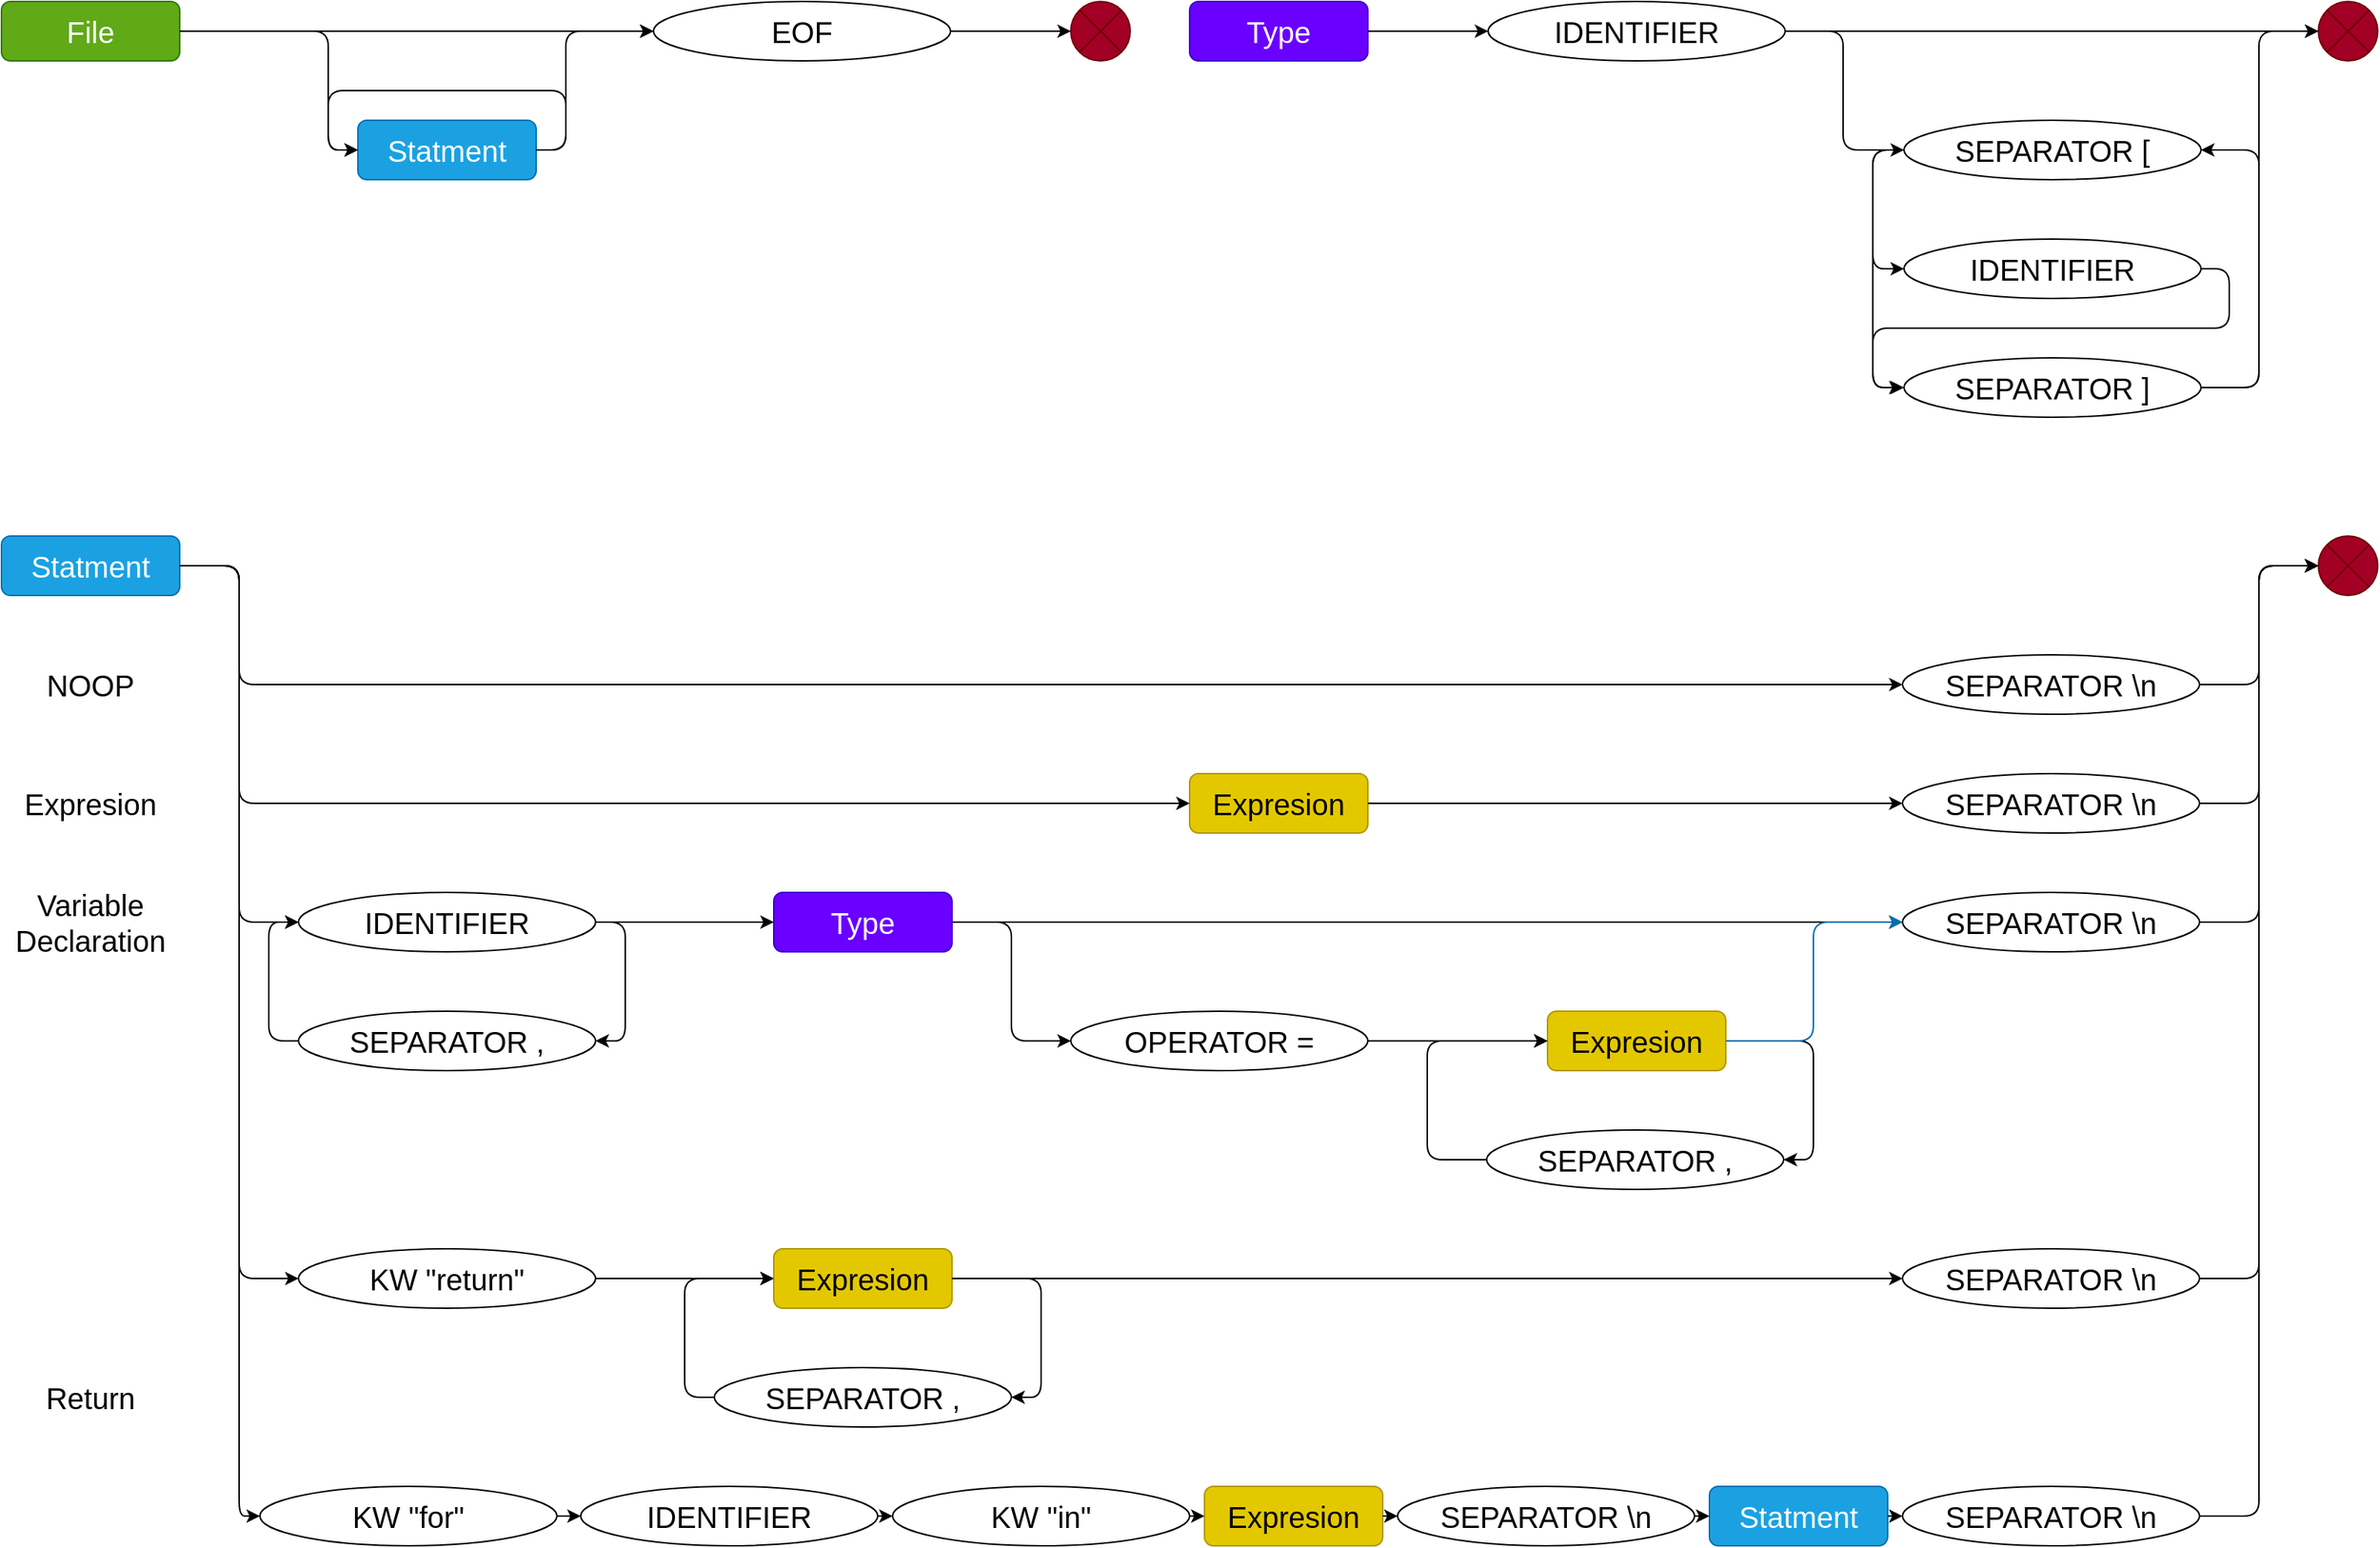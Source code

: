 <mxfile version="15.0.6" type="github">
  <diagram id="C5RBs43oDa-KdzZeNtuy" name="Page-1">
    <mxGraphModel dx="2370" dy="1298" grid="1" gridSize="10" guides="1" tooltips="1" connect="1" arrows="1" fold="1" page="1" pageScale="1" pageWidth="827" pageHeight="1169" math="0" shadow="0">
      <root>
        <mxCell id="WIyWlLk6GJQsqaUBKTNV-0" />
        <mxCell id="WIyWlLk6GJQsqaUBKTNV-1" parent="WIyWlLk6GJQsqaUBKTNV-0" />
        <mxCell id="eptq68xa7ZWBX_BBv2rk-0" value="&lt;font style=&quot;font-size: 20px&quot;&gt;File&lt;br&gt;&lt;/font&gt;" style="rounded=1;whiteSpace=wrap;html=1;fillColor=#60a917;strokeColor=#2D7600;fontColor=#ffffff;" parent="WIyWlLk6GJQsqaUBKTNV-1" vertex="1">
          <mxGeometry x="40" y="40" width="120" height="40" as="geometry" />
        </mxCell>
        <mxCell id="eptq68xa7ZWBX_BBv2rk-3" value="&lt;font style=&quot;font-size: 20px&quot;&gt;EOF&lt;/font&gt;" style="ellipse;whiteSpace=wrap;html=1;rounded=1;shadow=0;" parent="WIyWlLk6GJQsqaUBKTNV-1" vertex="1">
          <mxGeometry x="479" y="40" width="200" height="40" as="geometry" />
        </mxCell>
        <mxCell id="eptq68xa7ZWBX_BBv2rk-4" value="" style="verticalLabelPosition=bottom;verticalAlign=top;html=1;shape=mxgraph.flowchart.or;rounded=1;shadow=0;fillColor=#a20025;strokeColor=#6F0000;fontColor=#ffffff;" parent="WIyWlLk6GJQsqaUBKTNV-1" vertex="1">
          <mxGeometry x="760" y="40" width="40" height="40" as="geometry" />
        </mxCell>
        <mxCell id="eptq68xa7ZWBX_BBv2rk-5" value="" style="endArrow=classic;html=1;exitX=1;exitY=0.5;exitDx=0;exitDy=0;entryX=0;entryY=0.5;entryDx=0;entryDy=0;entryPerimeter=0;" parent="WIyWlLk6GJQsqaUBKTNV-1" source="eptq68xa7ZWBX_BBv2rk-3" target="eptq68xa7ZWBX_BBv2rk-4" edge="1">
          <mxGeometry width="50" height="50" relative="1" as="geometry">
            <mxPoint x="640.0" y="60" as="sourcePoint" />
            <mxPoint x="310" y="360" as="targetPoint" />
          </mxGeometry>
        </mxCell>
        <mxCell id="eptq68xa7ZWBX_BBv2rk-6" value="Statment" style="rounded=1;whiteSpace=wrap;html=1;shadow=0;fontSize=20;fillColor=#1ba1e2;strokeColor=#006EAF;fontColor=#ffffff;" parent="WIyWlLk6GJQsqaUBKTNV-1" vertex="1">
          <mxGeometry x="280" y="120" width="120" height="40" as="geometry" />
        </mxCell>
        <mxCell id="W2D9iD3aDG1qjdd5zDwE-2" value="" style="endArrow=classic;html=1;entryX=0;entryY=0.5;entryDx=0;entryDy=0;exitX=1;exitY=0.5;exitDx=0;exitDy=0;" edge="1" parent="WIyWlLk6GJQsqaUBKTNV-1" source="eptq68xa7ZWBX_BBv2rk-0" target="eptq68xa7ZWBX_BBv2rk-3">
          <mxGeometry width="50" height="50" relative="1" as="geometry">
            <mxPoint x="110" y="170" as="sourcePoint" />
            <mxPoint x="520.0" y="60" as="targetPoint" />
          </mxGeometry>
        </mxCell>
        <mxCell id="W2D9iD3aDG1qjdd5zDwE-3" value="" style="endArrow=classic;html=1;entryX=0;entryY=0.5;entryDx=0;entryDy=0;exitX=1;exitY=0.5;exitDx=0;exitDy=0;" edge="1" parent="WIyWlLk6GJQsqaUBKTNV-1" source="eptq68xa7ZWBX_BBv2rk-0" target="eptq68xa7ZWBX_BBv2rk-6">
          <mxGeometry width="50" height="50" relative="1" as="geometry">
            <mxPoint y="60" as="sourcePoint" />
            <mxPoint x="50" y="10" as="targetPoint" />
            <Array as="points">
              <mxPoint x="260" y="60" />
              <mxPoint x="260" y="140" />
            </Array>
          </mxGeometry>
        </mxCell>
        <mxCell id="W2D9iD3aDG1qjdd5zDwE-4" value="" style="endArrow=classic;html=1;entryX=0;entryY=0.5;entryDx=0;entryDy=0;" edge="1" parent="WIyWlLk6GJQsqaUBKTNV-1" target="eptq68xa7ZWBX_BBv2rk-3">
          <mxGeometry width="50" height="50" relative="1" as="geometry">
            <mxPoint x="400" y="140" as="sourcePoint" />
            <mxPoint x="520.0" y="60" as="targetPoint" />
            <Array as="points">
              <mxPoint x="420" y="140" />
              <mxPoint x="420" y="60" />
            </Array>
          </mxGeometry>
        </mxCell>
        <mxCell id="W2D9iD3aDG1qjdd5zDwE-5" value="" style="endArrow=classic;html=1;entryX=0;entryY=0.5;entryDx=0;entryDy=0;" edge="1" parent="WIyWlLk6GJQsqaUBKTNV-1" target="eptq68xa7ZWBX_BBv2rk-6">
          <mxGeometry width="50" height="50" relative="1" as="geometry">
            <mxPoint x="400" y="140" as="sourcePoint" />
            <mxPoint x="450" y="90" as="targetPoint" />
            <Array as="points">
              <mxPoint x="420" y="140" />
              <mxPoint x="420" y="100" />
              <mxPoint x="260" y="100" />
              <mxPoint x="260" y="140" />
            </Array>
          </mxGeometry>
        </mxCell>
        <mxCell id="W2D9iD3aDG1qjdd5zDwE-6" value="Statment" style="rounded=1;whiteSpace=wrap;html=1;shadow=0;fontSize=20;fillColor=#1ba1e2;strokeColor=#006EAF;fontColor=#ffffff;" vertex="1" parent="WIyWlLk6GJQsqaUBKTNV-1">
          <mxGeometry x="40" y="400" width="120" height="40" as="geometry" />
        </mxCell>
        <mxCell id="W2D9iD3aDG1qjdd5zDwE-8" value="" style="endArrow=classic;html=1;entryX=0;entryY=0.5;entryDx=0;entryDy=0;" edge="1" parent="WIyWlLk6GJQsqaUBKTNV-1" target="W2D9iD3aDG1qjdd5zDwE-12">
          <mxGeometry width="50" height="50" relative="1" as="geometry">
            <mxPoint x="160" y="420" as="sourcePoint" />
            <mxPoint x="210" y="520" as="targetPoint" />
            <Array as="points">
              <mxPoint x="200" y="420" />
              <mxPoint x="200" y="500" />
            </Array>
          </mxGeometry>
        </mxCell>
        <mxCell id="W2D9iD3aDG1qjdd5zDwE-12" value="&lt;font style=&quot;font-size: 20px&quot;&gt;SEPARATOR \n&lt;br&gt;&lt;/font&gt;" style="ellipse;whiteSpace=wrap;html=1;rounded=1;shadow=0;" vertex="1" parent="WIyWlLk6GJQsqaUBKTNV-1">
          <mxGeometry x="1320" y="480" width="200" height="40" as="geometry" />
        </mxCell>
        <mxCell id="W2D9iD3aDG1qjdd5zDwE-13" value="" style="verticalLabelPosition=bottom;verticalAlign=top;html=1;shape=mxgraph.flowchart.or;rounded=1;shadow=0;fillColor=#a20025;strokeColor=#6F0000;fontColor=#ffffff;" vertex="1" parent="WIyWlLk6GJQsqaUBKTNV-1">
          <mxGeometry x="1600" y="400" width="40" height="40" as="geometry" />
        </mxCell>
        <mxCell id="W2D9iD3aDG1qjdd5zDwE-15" value="" style="endArrow=classic;html=1;entryX=0;entryY=0.5;entryDx=0;entryDy=0;entryPerimeter=0;exitX=1;exitY=0.5;exitDx=0;exitDy=0;" edge="1" parent="WIyWlLk6GJQsqaUBKTNV-1" source="W2D9iD3aDG1qjdd5zDwE-12" target="W2D9iD3aDG1qjdd5zDwE-13">
          <mxGeometry width="50" height="50" relative="1" as="geometry">
            <mxPoint x="1481.0" y="500" as="sourcePoint" />
            <mxPoint x="931" y="450" as="targetPoint" />
            <Array as="points">
              <mxPoint x="1560" y="500" />
              <mxPoint x="1560" y="420" />
            </Array>
          </mxGeometry>
        </mxCell>
        <mxCell id="W2D9iD3aDG1qjdd5zDwE-16" value="&lt;font style=&quot;font-size: 20px&quot;&gt;NOOP&lt;/font&gt;" style="text;html=1;strokeColor=none;fillColor=none;align=center;verticalAlign=middle;whiteSpace=wrap;rounded=0;" vertex="1" parent="WIyWlLk6GJQsqaUBKTNV-1">
          <mxGeometry x="40" y="480" width="120" height="40" as="geometry" />
        </mxCell>
        <mxCell id="W2D9iD3aDG1qjdd5zDwE-17" value="Expresion" style="rounded=1;whiteSpace=wrap;html=1;shadow=0;fontSize=20;fillColor=#e3c800;strokeColor=#B09500;fontColor=#000000;" vertex="1" parent="WIyWlLk6GJQsqaUBKTNV-1">
          <mxGeometry x="840" y="560" width="120" height="40" as="geometry" />
        </mxCell>
        <mxCell id="W2D9iD3aDG1qjdd5zDwE-18" value="" style="endArrow=classic;html=1;exitX=1;exitY=0.5;exitDx=0;exitDy=0;entryX=0;entryY=0.5;entryDx=0;entryDy=0;" edge="1" parent="WIyWlLk6GJQsqaUBKTNV-1" source="W2D9iD3aDG1qjdd5zDwE-6" target="W2D9iD3aDG1qjdd5zDwE-17">
          <mxGeometry width="50" height="50" relative="1" as="geometry">
            <mxPoint x="170" y="430.0" as="sourcePoint" />
            <mxPoint x="278" y="580" as="targetPoint" />
            <Array as="points">
              <mxPoint x="200" y="420" />
              <mxPoint x="200" y="580" />
            </Array>
          </mxGeometry>
        </mxCell>
        <mxCell id="W2D9iD3aDG1qjdd5zDwE-21" value="" style="endArrow=classic;html=1;entryX=0;entryY=0.5;entryDx=0;entryDy=0;exitX=1;exitY=0.5;exitDx=0;exitDy=0;" edge="1" parent="WIyWlLk6GJQsqaUBKTNV-1" source="W2D9iD3aDG1qjdd5zDwE-17" target="W2D9iD3aDG1qjdd5zDwE-22">
          <mxGeometry width="50" height="50" relative="1" as="geometry">
            <mxPoint x="400" y="580" as="sourcePoint" />
            <mxPoint x="480.0" y="580.0" as="targetPoint" />
          </mxGeometry>
        </mxCell>
        <mxCell id="W2D9iD3aDG1qjdd5zDwE-22" value="&lt;font style=&quot;font-size: 20px&quot;&gt;SEPARATOR \n&lt;br&gt;&lt;/font&gt;" style="ellipse;whiteSpace=wrap;html=1;rounded=1;shadow=0;" vertex="1" parent="WIyWlLk6GJQsqaUBKTNV-1">
          <mxGeometry x="1320" y="560" width="200" height="40" as="geometry" />
        </mxCell>
        <mxCell id="W2D9iD3aDG1qjdd5zDwE-25" value="" style="endArrow=classic;html=1;exitX=1;exitY=0.5;exitDx=0;exitDy=0;entryX=0;entryY=0.5;entryDx=0;entryDy=0;entryPerimeter=0;" edge="1" parent="WIyWlLk6GJQsqaUBKTNV-1" source="W2D9iD3aDG1qjdd5zDwE-22" target="W2D9iD3aDG1qjdd5zDwE-13">
          <mxGeometry width="50" height="50" relative="1" as="geometry">
            <mxPoint x="1481.0" y="580" as="sourcePoint" />
            <mxPoint x="1561" y="420" as="targetPoint" />
            <Array as="points">
              <mxPoint x="1560" y="580" />
              <mxPoint x="1560" y="420" />
            </Array>
          </mxGeometry>
        </mxCell>
        <mxCell id="W2D9iD3aDG1qjdd5zDwE-26" value="&lt;font style=&quot;font-size: 20px&quot;&gt;Expresion&lt;br&gt;&lt;/font&gt;" style="text;html=1;strokeColor=none;fillColor=none;align=center;verticalAlign=middle;whiteSpace=wrap;rounded=0;" vertex="1" parent="WIyWlLk6GJQsqaUBKTNV-1">
          <mxGeometry x="40" y="560" width="120" height="40" as="geometry" />
        </mxCell>
        <mxCell id="W2D9iD3aDG1qjdd5zDwE-27" value="&lt;font style=&quot;font-size: 20px&quot;&gt;IDENTIFIER&lt;br&gt;&lt;/font&gt;" style="ellipse;whiteSpace=wrap;html=1;rounded=1;shadow=0;" vertex="1" parent="WIyWlLk6GJQsqaUBKTNV-1">
          <mxGeometry x="240" y="640" width="200" height="40" as="geometry" />
        </mxCell>
        <mxCell id="W2D9iD3aDG1qjdd5zDwE-28" value="" style="endArrow=classic;html=1;" edge="1" parent="WIyWlLk6GJQsqaUBKTNV-1">
          <mxGeometry width="50" height="50" relative="1" as="geometry">
            <mxPoint x="160" y="420" as="sourcePoint" />
            <mxPoint x="240" y="660" as="targetPoint" />
            <Array as="points">
              <mxPoint x="200" y="420" />
              <mxPoint x="200" y="660" />
            </Array>
          </mxGeometry>
        </mxCell>
        <mxCell id="W2D9iD3aDG1qjdd5zDwE-30" value="" style="endArrow=classic;html=1;exitX=1;exitY=0.5;exitDx=0;exitDy=0;entryX=0;entryY=0.5;entryDx=0;entryDy=0;" edge="1" parent="WIyWlLk6GJQsqaUBKTNV-1" source="W2D9iD3aDG1qjdd5zDwE-27" target="W2D9iD3aDG1qjdd5zDwE-99">
          <mxGeometry width="50" height="50" relative="1" as="geometry">
            <mxPoint x="400" y="770" as="sourcePoint" />
            <mxPoint x="520" y="660" as="targetPoint" />
          </mxGeometry>
        </mxCell>
        <mxCell id="W2D9iD3aDG1qjdd5zDwE-31" value="&lt;font style=&quot;font-size: 20px&quot;&gt;SEPARATOR ,&lt;br&gt;&lt;/font&gt;" style="ellipse;whiteSpace=wrap;html=1;rounded=1;shadow=0;" vertex="1" parent="WIyWlLk6GJQsqaUBKTNV-1">
          <mxGeometry x="240" y="720" width="200" height="40" as="geometry" />
        </mxCell>
        <mxCell id="W2D9iD3aDG1qjdd5zDwE-32" value="" style="endArrow=classic;html=1;exitX=1;exitY=0.5;exitDx=0;exitDy=0;entryX=1;entryY=0.5;entryDx=0;entryDy=0;" edge="1" parent="WIyWlLk6GJQsqaUBKTNV-1" source="W2D9iD3aDG1qjdd5zDwE-27" target="W2D9iD3aDG1qjdd5zDwE-31">
          <mxGeometry width="50" height="50" relative="1" as="geometry">
            <mxPoint x="480" y="770" as="sourcePoint" />
            <mxPoint x="530" y="720" as="targetPoint" />
            <Array as="points">
              <mxPoint x="460" y="660" />
              <mxPoint x="460" y="740" />
            </Array>
          </mxGeometry>
        </mxCell>
        <mxCell id="W2D9iD3aDG1qjdd5zDwE-33" value="" style="endArrow=classic;html=1;exitX=0;exitY=0.5;exitDx=0;exitDy=0;entryX=0;entryY=0.5;entryDx=0;entryDy=0;" edge="1" parent="WIyWlLk6GJQsqaUBKTNV-1" source="W2D9iD3aDG1qjdd5zDwE-31" target="W2D9iD3aDG1qjdd5zDwE-27">
          <mxGeometry width="50" height="50" relative="1" as="geometry">
            <mxPoint x="140" y="750" as="sourcePoint" />
            <mxPoint x="190" y="700" as="targetPoint" />
            <Array as="points">
              <mxPoint x="220" y="740" />
              <mxPoint x="220" y="660" />
            </Array>
          </mxGeometry>
        </mxCell>
        <mxCell id="W2D9iD3aDG1qjdd5zDwE-48" value="&lt;font style=&quot;font-size: 20px&quot;&gt;SEPARATOR \n&lt;br&gt;&lt;/font&gt;" style="ellipse;whiteSpace=wrap;html=1;rounded=1;shadow=0;" vertex="1" parent="WIyWlLk6GJQsqaUBKTNV-1">
          <mxGeometry x="1320" y="640" width="200" height="40" as="geometry" />
        </mxCell>
        <mxCell id="W2D9iD3aDG1qjdd5zDwE-52" value="" style="endArrow=classic;html=1;exitX=1;exitY=0.5;exitDx=0;exitDy=0;entryX=0;entryY=0.5;entryDx=0;entryDy=0;" edge="1" parent="WIyWlLk6GJQsqaUBKTNV-1" source="W2D9iD3aDG1qjdd5zDwE-99" target="W2D9iD3aDG1qjdd5zDwE-48">
          <mxGeometry width="50" height="50" relative="1" as="geometry">
            <mxPoint x="720" y="660" as="sourcePoint" />
            <mxPoint x="950" y="750" as="targetPoint" />
          </mxGeometry>
        </mxCell>
        <mxCell id="W2D9iD3aDG1qjdd5zDwE-53" value="&lt;font style=&quot;font-size: 20px&quot;&gt;OPERATOR =&lt;br&gt;&lt;/font&gt;" style="ellipse;whiteSpace=wrap;html=1;rounded=1;shadow=0;" vertex="1" parent="WIyWlLk6GJQsqaUBKTNV-1">
          <mxGeometry x="760" y="720" width="200" height="40" as="geometry" />
        </mxCell>
        <mxCell id="W2D9iD3aDG1qjdd5zDwE-55" value="" style="endArrow=classic;html=1;entryX=0;entryY=0.5;entryDx=0;entryDy=0;exitX=1;exitY=0.5;exitDx=0;exitDy=0;" edge="1" parent="WIyWlLk6GJQsqaUBKTNV-1" source="W2D9iD3aDG1qjdd5zDwE-99" target="W2D9iD3aDG1qjdd5zDwE-53">
          <mxGeometry width="50" height="50" relative="1" as="geometry">
            <mxPoint x="720" y="900" as="sourcePoint" />
            <mxPoint x="1090.0" y="670" as="targetPoint" />
            <Array as="points">
              <mxPoint x="720" y="660" />
              <mxPoint x="720" y="740" />
            </Array>
          </mxGeometry>
        </mxCell>
        <mxCell id="W2D9iD3aDG1qjdd5zDwE-56" value="Expresion" style="rounded=1;whiteSpace=wrap;html=1;shadow=0;fontSize=20;fillColor=#e3c800;strokeColor=#B09500;fontColor=#000000;" vertex="1" parent="WIyWlLk6GJQsqaUBKTNV-1">
          <mxGeometry x="1081" y="720" width="120" height="40" as="geometry" />
        </mxCell>
        <mxCell id="W2D9iD3aDG1qjdd5zDwE-57" value="" style="endArrow=classic;html=1;exitX=1;exitY=0.5;exitDx=0;exitDy=0;entryX=0;entryY=0.5;entryDx=0;entryDy=0;" edge="1" parent="WIyWlLk6GJQsqaUBKTNV-1" source="W2D9iD3aDG1qjdd5zDwE-53" target="W2D9iD3aDG1qjdd5zDwE-56">
          <mxGeometry width="50" height="50" relative="1" as="geometry">
            <mxPoint x="1010" y="780" as="sourcePoint" />
            <mxPoint x="780" y="740" as="targetPoint" />
            <Array as="points" />
          </mxGeometry>
        </mxCell>
        <mxCell id="W2D9iD3aDG1qjdd5zDwE-59" value="" style="endArrow=classic;html=1;entryX=1;entryY=0.5;entryDx=0;entryDy=0;exitX=1;exitY=0.5;exitDx=0;exitDy=0;" edge="1" parent="WIyWlLk6GJQsqaUBKTNV-1" source="W2D9iD3aDG1qjdd5zDwE-56" target="W2D9iD3aDG1qjdd5zDwE-60">
          <mxGeometry width="50" height="50" relative="1" as="geometry">
            <mxPoint x="1200" y="770" as="sourcePoint" />
            <mxPoint x="1240" y="740" as="targetPoint" />
            <Array as="points">
              <mxPoint x="1260" y="740" />
              <mxPoint x="1260" y="820" />
              <mxPoint x="1240" y="820" />
            </Array>
          </mxGeometry>
        </mxCell>
        <mxCell id="W2D9iD3aDG1qjdd5zDwE-60" value="&lt;font style=&quot;font-size: 20px&quot;&gt;SEPARATOR ,&lt;br&gt;&lt;/font&gt;" style="ellipse;whiteSpace=wrap;html=1;rounded=1;shadow=0;" vertex="1" parent="WIyWlLk6GJQsqaUBKTNV-1">
          <mxGeometry x="1040" y="800" width="200" height="40" as="geometry" />
        </mxCell>
        <mxCell id="W2D9iD3aDG1qjdd5zDwE-61" value="" style="endArrow=classic;html=1;exitX=0;exitY=0.5;exitDx=0;exitDy=0;entryX=0;entryY=0.5;entryDx=0;entryDy=0;" edge="1" parent="WIyWlLk6GJQsqaUBKTNV-1" source="W2D9iD3aDG1qjdd5zDwE-60" target="W2D9iD3aDG1qjdd5zDwE-56">
          <mxGeometry width="50" height="50" relative="1" as="geometry">
            <mxPoint x="1040" y="910" as="sourcePoint" />
            <mxPoint x="1040" y="760" as="targetPoint" />
            <Array as="points">
              <mxPoint x="1000" y="820" />
              <mxPoint x="1000" y="740" />
            </Array>
          </mxGeometry>
        </mxCell>
        <mxCell id="W2D9iD3aDG1qjdd5zDwE-62" value="" style="endArrow=classic;html=1;exitX=1;exitY=0.5;exitDx=0;exitDy=0;fillColor=#1ba1e2;strokeColor=#006EAF;entryX=0;entryY=0.5;entryDx=0;entryDy=0;" edge="1" parent="WIyWlLk6GJQsqaUBKTNV-1" source="W2D9iD3aDG1qjdd5zDwE-56" target="W2D9iD3aDG1qjdd5zDwE-48">
          <mxGeometry width="50" height="50" relative="1" as="geometry">
            <mxPoint x="1080" y="790" as="sourcePoint" />
            <mxPoint x="1040" y="680" as="targetPoint" />
            <Array as="points">
              <mxPoint x="1260" y="740" />
              <mxPoint x="1260" y="660" />
            </Array>
          </mxGeometry>
        </mxCell>
        <mxCell id="W2D9iD3aDG1qjdd5zDwE-63" value="" style="endArrow=classic;html=1;exitX=1;exitY=0.5;exitDx=0;exitDy=0;entryX=0;entryY=0.5;entryDx=0;entryDy=0;entryPerimeter=0;" edge="1" parent="WIyWlLk6GJQsqaUBKTNV-1" source="W2D9iD3aDG1qjdd5zDwE-48" target="W2D9iD3aDG1qjdd5zDwE-13">
          <mxGeometry width="50" height="50" relative="1" as="geometry">
            <mxPoint x="1560" y="670" as="sourcePoint" />
            <mxPoint x="1610" y="620" as="targetPoint" />
            <Array as="points">
              <mxPoint x="1560" y="660" />
              <mxPoint x="1560" y="420" />
            </Array>
          </mxGeometry>
        </mxCell>
        <mxCell id="W2D9iD3aDG1qjdd5zDwE-64" value="&lt;font style=&quot;font-size: 20px&quot;&gt;Variable Declaration&lt;br&gt;&lt;/font&gt;" style="text;html=1;strokeColor=none;fillColor=none;align=center;verticalAlign=middle;whiteSpace=wrap;rounded=0;" vertex="1" parent="WIyWlLk6GJQsqaUBKTNV-1">
          <mxGeometry x="40" y="640" width="120" height="40" as="geometry" />
        </mxCell>
        <mxCell id="W2D9iD3aDG1qjdd5zDwE-65" value="&lt;font style=&quot;font-size: 20px&quot;&gt;KW &quot;return&quot;&lt;br&gt;&lt;/font&gt;" style="ellipse;whiteSpace=wrap;html=1;rounded=1;shadow=0;" vertex="1" parent="WIyWlLk6GJQsqaUBKTNV-1">
          <mxGeometry x="240" y="880" width="200" height="40" as="geometry" />
        </mxCell>
        <mxCell id="W2D9iD3aDG1qjdd5zDwE-66" value="" style="endArrow=classic;html=1;exitX=1;exitY=0.5;exitDx=0;exitDy=0;entryX=0;entryY=0.5;entryDx=0;entryDy=0;" edge="1" parent="WIyWlLk6GJQsqaUBKTNV-1" source="W2D9iD3aDG1qjdd5zDwE-6" target="W2D9iD3aDG1qjdd5zDwE-65">
          <mxGeometry width="50" height="50" relative="1" as="geometry">
            <mxPoint x="350" y="440" as="sourcePoint" />
            <mxPoint x="100" y="790" as="targetPoint" />
            <Array as="points">
              <mxPoint x="200" y="420" />
              <mxPoint x="200" y="900" />
            </Array>
          </mxGeometry>
        </mxCell>
        <mxCell id="W2D9iD3aDG1qjdd5zDwE-67" value="&lt;font style=&quot;font-size: 20px&quot;&gt;SEPARATOR ,&lt;br&gt;&lt;/font&gt;" style="ellipse;whiteSpace=wrap;html=1;rounded=1;shadow=0;" vertex="1" parent="WIyWlLk6GJQsqaUBKTNV-1">
          <mxGeometry x="520" y="960" width="200" height="40" as="geometry" />
        </mxCell>
        <mxCell id="W2D9iD3aDG1qjdd5zDwE-68" value="" style="endArrow=classic;html=1;exitX=1;exitY=0.5;exitDx=0;exitDy=0;entryX=1;entryY=0.5;entryDx=0;entryDy=0;" edge="1" parent="WIyWlLk6GJQsqaUBKTNV-1" source="W2D9iD3aDG1qjdd5zDwE-70" target="W2D9iD3aDG1qjdd5zDwE-67">
          <mxGeometry width="50" height="50" relative="1" as="geometry">
            <mxPoint x="450" y="900" as="sourcePoint" />
            <mxPoint x="450" y="980" as="targetPoint" />
            <Array as="points">
              <mxPoint x="740" y="900" />
              <mxPoint x="740" y="980" />
            </Array>
          </mxGeometry>
        </mxCell>
        <mxCell id="W2D9iD3aDG1qjdd5zDwE-69" value="" style="endArrow=classic;html=1;exitX=0;exitY=0.5;exitDx=0;exitDy=0;entryX=0;entryY=0.5;entryDx=0;entryDy=0;" edge="1" parent="WIyWlLk6GJQsqaUBKTNV-1" source="W2D9iD3aDG1qjdd5zDwE-67" target="W2D9iD3aDG1qjdd5zDwE-70">
          <mxGeometry width="50" height="50" relative="1" as="geometry">
            <mxPoint x="170" y="990" as="sourcePoint" />
            <mxPoint x="240" y="900" as="targetPoint" />
            <Array as="points">
              <mxPoint x="500" y="980" />
              <mxPoint x="500" y="900" />
            </Array>
          </mxGeometry>
        </mxCell>
        <mxCell id="W2D9iD3aDG1qjdd5zDwE-70" value="Expresion" style="rounded=1;whiteSpace=wrap;html=1;shadow=0;fontSize=20;fillColor=#e3c800;strokeColor=#B09500;fontColor=#000000;" vertex="1" parent="WIyWlLk6GJQsqaUBKTNV-1">
          <mxGeometry x="560" y="880" width="120" height="40" as="geometry" />
        </mxCell>
        <mxCell id="W2D9iD3aDG1qjdd5zDwE-71" value="" style="endArrow=classic;html=1;exitX=1;exitY=0.5;exitDx=0;exitDy=0;entryX=0;entryY=0.5;entryDx=0;entryDy=0;" edge="1" parent="WIyWlLk6GJQsqaUBKTNV-1" source="W2D9iD3aDG1qjdd5zDwE-65" target="W2D9iD3aDG1qjdd5zDwE-70">
          <mxGeometry width="50" height="50" relative="1" as="geometry">
            <mxPoint x="370" y="840" as="sourcePoint" />
            <mxPoint x="420" y="790" as="targetPoint" />
          </mxGeometry>
        </mxCell>
        <mxCell id="W2D9iD3aDG1qjdd5zDwE-72" value="&lt;font style=&quot;font-size: 20px&quot;&gt;SEPARATOR \n&lt;br&gt;&lt;/font&gt;" style="ellipse;whiteSpace=wrap;html=1;rounded=1;shadow=0;" vertex="1" parent="WIyWlLk6GJQsqaUBKTNV-1">
          <mxGeometry x="1320" y="880" width="200" height="40" as="geometry" />
        </mxCell>
        <mxCell id="W2D9iD3aDG1qjdd5zDwE-73" value="" style="endArrow=classic;html=1;exitX=1;exitY=0.5;exitDx=0;exitDy=0;entryX=0;entryY=0.5;entryDx=0;entryDy=0;" edge="1" parent="WIyWlLk6GJQsqaUBKTNV-1" source="W2D9iD3aDG1qjdd5zDwE-70" target="W2D9iD3aDG1qjdd5zDwE-72">
          <mxGeometry width="50" height="50" relative="1" as="geometry">
            <mxPoint x="820" y="910" as="sourcePoint" />
            <mxPoint x="870" y="860" as="targetPoint" />
          </mxGeometry>
        </mxCell>
        <mxCell id="W2D9iD3aDG1qjdd5zDwE-74" value="" style="endArrow=classic;html=1;exitX=1;exitY=0.5;exitDx=0;exitDy=0;entryX=0;entryY=0.5;entryDx=0;entryDy=0;entryPerimeter=0;" edge="1" parent="WIyWlLk6GJQsqaUBKTNV-1" source="W2D9iD3aDG1qjdd5zDwE-72" target="W2D9iD3aDG1qjdd5zDwE-13">
          <mxGeometry width="50" height="50" relative="1" as="geometry">
            <mxPoint x="1590" y="880" as="sourcePoint" />
            <mxPoint x="1640" y="420" as="targetPoint" />
            <Array as="points">
              <mxPoint x="1560" y="900" />
              <mxPoint x="1560" y="420" />
            </Array>
          </mxGeometry>
        </mxCell>
        <mxCell id="W2D9iD3aDG1qjdd5zDwE-75" value="&lt;font style=&quot;font-size: 20px&quot;&gt;Return&lt;br&gt;&lt;/font&gt;" style="text;html=1;strokeColor=none;fillColor=none;align=center;verticalAlign=middle;whiteSpace=wrap;rounded=0;" vertex="1" parent="WIyWlLk6GJQsqaUBKTNV-1">
          <mxGeometry x="40" y="960" width="120" height="40" as="geometry" />
        </mxCell>
        <mxCell id="W2D9iD3aDG1qjdd5zDwE-76" value="&lt;font style=&quot;font-size: 20px&quot;&gt;KW &quot;for&quot;&lt;br&gt;&lt;/font&gt;" style="ellipse;whiteSpace=wrap;html=1;rounded=1;shadow=0;" vertex="1" parent="WIyWlLk6GJQsqaUBKTNV-1">
          <mxGeometry x="214" y="1040" width="200" height="40" as="geometry" />
        </mxCell>
        <mxCell id="W2D9iD3aDG1qjdd5zDwE-77" value="" style="endArrow=classic;html=1;entryX=0;entryY=0.5;entryDx=0;entryDy=0;exitX=1;exitY=0.5;exitDx=0;exitDy=0;" edge="1" parent="WIyWlLk6GJQsqaUBKTNV-1" source="W2D9iD3aDG1qjdd5zDwE-6" target="W2D9iD3aDG1qjdd5zDwE-76">
          <mxGeometry width="50" height="50" relative="1" as="geometry">
            <mxPoint x="180" y="420" as="sourcePoint" />
            <mxPoint x="160" y="1110" as="targetPoint" />
            <Array as="points">
              <mxPoint x="200" y="420" />
              <mxPoint x="200" y="1060" />
            </Array>
          </mxGeometry>
        </mxCell>
        <mxCell id="W2D9iD3aDG1qjdd5zDwE-78" value="&lt;font style=&quot;font-size: 20px&quot;&gt;IDENTIFIER&lt;br&gt;&lt;/font&gt;" style="ellipse;whiteSpace=wrap;html=1;rounded=1;shadow=0;" vertex="1" parent="WIyWlLk6GJQsqaUBKTNV-1">
          <mxGeometry x="430" y="1040" width="200" height="40" as="geometry" />
        </mxCell>
        <mxCell id="W2D9iD3aDG1qjdd5zDwE-79" value="" style="endArrow=classic;html=1;exitX=1;exitY=0.5;exitDx=0;exitDy=0;entryX=0;entryY=0.5;entryDx=0;entryDy=0;" edge="1" parent="WIyWlLk6GJQsqaUBKTNV-1" source="W2D9iD3aDG1qjdd5zDwE-76" target="W2D9iD3aDG1qjdd5zDwE-78">
          <mxGeometry width="50" height="50" relative="1" as="geometry">
            <mxPoint x="340" y="1010" as="sourcePoint" />
            <mxPoint x="390" y="960" as="targetPoint" />
          </mxGeometry>
        </mxCell>
        <mxCell id="W2D9iD3aDG1qjdd5zDwE-80" value="&lt;font style=&quot;font-size: 20px&quot;&gt;KW &quot;in&quot;&lt;br&gt;&lt;/font&gt;" style="ellipse;whiteSpace=wrap;html=1;rounded=1;shadow=0;" vertex="1" parent="WIyWlLk6GJQsqaUBKTNV-1">
          <mxGeometry x="640" y="1040" width="200" height="40" as="geometry" />
        </mxCell>
        <mxCell id="W2D9iD3aDG1qjdd5zDwE-81" value="" style="endArrow=classic;html=1;exitX=1;exitY=0.5;exitDx=0;exitDy=0;entryX=0;entryY=0.5;entryDx=0;entryDy=0;" edge="1" parent="WIyWlLk6GJQsqaUBKTNV-1" source="W2D9iD3aDG1qjdd5zDwE-78" target="W2D9iD3aDG1qjdd5zDwE-80">
          <mxGeometry width="50" height="50" relative="1" as="geometry">
            <mxPoint x="650" y="1170" as="sourcePoint" />
            <mxPoint x="700" y="1120" as="targetPoint" />
          </mxGeometry>
        </mxCell>
        <mxCell id="W2D9iD3aDG1qjdd5zDwE-85" value="Expresion" style="rounded=1;whiteSpace=wrap;html=1;shadow=0;fontSize=20;fillColor=#e3c800;strokeColor=#B09500;fontColor=#000000;" vertex="1" parent="WIyWlLk6GJQsqaUBKTNV-1">
          <mxGeometry x="850" y="1040" width="120" height="40" as="geometry" />
        </mxCell>
        <mxCell id="W2D9iD3aDG1qjdd5zDwE-86" value="" style="endArrow=classic;html=1;exitX=1;exitY=0.5;exitDx=0;exitDy=0;entryX=0;entryY=0.5;entryDx=0;entryDy=0;" edge="1" parent="WIyWlLk6GJQsqaUBKTNV-1" source="W2D9iD3aDG1qjdd5zDwE-80" target="W2D9iD3aDG1qjdd5zDwE-85">
          <mxGeometry width="50" height="50" relative="1" as="geometry">
            <mxPoint x="730" y="1070" as="sourcePoint" />
            <mxPoint x="810" y="1070" as="targetPoint" />
          </mxGeometry>
        </mxCell>
        <mxCell id="W2D9iD3aDG1qjdd5zDwE-99" value="Type" style="rounded=1;whiteSpace=wrap;html=1;shadow=0;fontSize=20;fillColor=#6a00ff;strokeColor=#3700CC;fontColor=#ffffff;" vertex="1" parent="WIyWlLk6GJQsqaUBKTNV-1">
          <mxGeometry x="560" y="640" width="120" height="40" as="geometry" />
        </mxCell>
        <mxCell id="W2D9iD3aDG1qjdd5zDwE-100" value="Type" style="rounded=1;whiteSpace=wrap;html=1;shadow=0;fontSize=20;fillColor=#6a00ff;strokeColor=#3700CC;fontColor=#ffffff;" vertex="1" parent="WIyWlLk6GJQsqaUBKTNV-1">
          <mxGeometry x="840" y="40" width="120" height="40" as="geometry" />
        </mxCell>
        <mxCell id="W2D9iD3aDG1qjdd5zDwE-101" value="&lt;font style=&quot;font-size: 20px&quot;&gt;IDENTIFIER&lt;br&gt;&lt;/font&gt;" style="ellipse;whiteSpace=wrap;html=1;rounded=1;shadow=0;" vertex="1" parent="WIyWlLk6GJQsqaUBKTNV-1">
          <mxGeometry x="1041" y="40" width="200" height="40" as="geometry" />
        </mxCell>
        <mxCell id="W2D9iD3aDG1qjdd5zDwE-102" value="&lt;font style=&quot;font-size: 20px&quot;&gt;SEPARATOR [&lt;br&gt;&lt;/font&gt;" style="ellipse;whiteSpace=wrap;html=1;rounded=1;shadow=0;" vertex="1" parent="WIyWlLk6GJQsqaUBKTNV-1">
          <mxGeometry x="1321" y="120" width="200" height="40" as="geometry" />
        </mxCell>
        <mxCell id="W2D9iD3aDG1qjdd5zDwE-103" value="&lt;font style=&quot;font-size: 20px&quot;&gt;SEPARATOR ]&lt;br&gt;&lt;/font&gt;" style="ellipse;whiteSpace=wrap;html=1;rounded=1;shadow=0;" vertex="1" parent="WIyWlLk6GJQsqaUBKTNV-1">
          <mxGeometry x="1321" y="280" width="200" height="40" as="geometry" />
        </mxCell>
        <mxCell id="W2D9iD3aDG1qjdd5zDwE-104" value="&lt;font style=&quot;font-size: 20px&quot;&gt;IDENTIFIER&lt;br&gt;&lt;/font&gt;" style="ellipse;whiteSpace=wrap;html=1;rounded=1;shadow=0;" vertex="1" parent="WIyWlLk6GJQsqaUBKTNV-1">
          <mxGeometry x="1321" y="200" width="200" height="40" as="geometry" />
        </mxCell>
        <mxCell id="W2D9iD3aDG1qjdd5zDwE-105" value="" style="endArrow=classic;html=1;exitX=1;exitY=0.5;exitDx=0;exitDy=0;entryX=0;entryY=0.5;entryDx=0;entryDy=0;" edge="1" parent="WIyWlLk6GJQsqaUBKTNV-1" source="W2D9iD3aDG1qjdd5zDwE-101" target="W2D9iD3aDG1qjdd5zDwE-102">
          <mxGeometry width="50" height="50" relative="1" as="geometry">
            <mxPoint x="2300" y="200" as="sourcePoint" />
            <mxPoint x="1240" y="140" as="targetPoint" />
            <Array as="points">
              <mxPoint x="1280" y="60" />
              <mxPoint x="1280" y="140" />
            </Array>
          </mxGeometry>
        </mxCell>
        <mxCell id="W2D9iD3aDG1qjdd5zDwE-110" value="&lt;font style=&quot;font-size: 20px&quot;&gt;SEPARATOR \n&lt;br&gt;&lt;/font&gt;" style="ellipse;whiteSpace=wrap;html=1;rounded=1;shadow=0;" vertex="1" parent="WIyWlLk6GJQsqaUBKTNV-1">
          <mxGeometry x="980" y="1040" width="200" height="40" as="geometry" />
        </mxCell>
        <mxCell id="W2D9iD3aDG1qjdd5zDwE-111" value="" style="endArrow=classic;html=1;exitX=1;exitY=0.5;exitDx=0;exitDy=0;entryX=0;entryY=0.5;entryDx=0;entryDy=0;" edge="1" parent="WIyWlLk6GJQsqaUBKTNV-1" source="W2D9iD3aDG1qjdd5zDwE-85" target="W2D9iD3aDG1qjdd5zDwE-110">
          <mxGeometry width="50" height="50" relative="1" as="geometry">
            <mxPoint x="920" y="1000" as="sourcePoint" />
            <mxPoint x="970" y="950" as="targetPoint" />
          </mxGeometry>
        </mxCell>
        <mxCell id="W2D9iD3aDG1qjdd5zDwE-112" value="Statment" style="rounded=1;whiteSpace=wrap;html=1;shadow=0;fontSize=20;fillColor=#1ba1e2;strokeColor=#006EAF;fontColor=#ffffff;" vertex="1" parent="WIyWlLk6GJQsqaUBKTNV-1">
          <mxGeometry x="1190" y="1040" width="120" height="40" as="geometry" />
        </mxCell>
        <mxCell id="W2D9iD3aDG1qjdd5zDwE-113" value="" style="endArrow=classic;html=1;exitX=1;exitY=0.5;exitDx=0;exitDy=0;entryX=0;entryY=0.5;entryDx=0;entryDy=0;" edge="1" parent="WIyWlLk6GJQsqaUBKTNV-1" source="W2D9iD3aDG1qjdd5zDwE-110" target="W2D9iD3aDG1qjdd5zDwE-112">
          <mxGeometry width="50" height="50" relative="1" as="geometry">
            <mxPoint x="1160" y="1010" as="sourcePoint" />
            <mxPoint x="1210" y="960" as="targetPoint" />
          </mxGeometry>
        </mxCell>
        <mxCell id="W2D9iD3aDG1qjdd5zDwE-114" value="" style="endArrow=classic;html=1;exitX=1;exitY=0.5;exitDx=0;exitDy=0;entryX=0;entryY=0.5;entryDx=0;entryDy=0;" edge="1" parent="WIyWlLk6GJQsqaUBKTNV-1" source="W2D9iD3aDG1qjdd5zDwE-112" target="W2D9iD3aDG1qjdd5zDwE-115">
          <mxGeometry width="50" height="50" relative="1" as="geometry">
            <mxPoint x="1250" y="1000" as="sourcePoint" />
            <mxPoint x="1300" y="950" as="targetPoint" />
          </mxGeometry>
        </mxCell>
        <mxCell id="W2D9iD3aDG1qjdd5zDwE-115" value="&lt;font style=&quot;font-size: 20px&quot;&gt;SEPARATOR \n&lt;br&gt;&lt;/font&gt;" style="ellipse;whiteSpace=wrap;html=1;rounded=1;shadow=0;" vertex="1" parent="WIyWlLk6GJQsqaUBKTNV-1">
          <mxGeometry x="1320" y="1040" width="200" height="40" as="geometry" />
        </mxCell>
        <mxCell id="W2D9iD3aDG1qjdd5zDwE-116" value="" style="endArrow=classic;html=1;exitX=1;exitY=0.5;exitDx=0;exitDy=0;entryX=0;entryY=0.5;entryDx=0;entryDy=0;entryPerimeter=0;" edge="1" parent="WIyWlLk6GJQsqaUBKTNV-1" source="W2D9iD3aDG1qjdd5zDwE-115" target="W2D9iD3aDG1qjdd5zDwE-13">
          <mxGeometry width="50" height="50" relative="1" as="geometry">
            <mxPoint x="1530" y="910" as="sourcePoint" />
            <mxPoint x="1590" y="430" as="targetPoint" />
            <Array as="points">
              <mxPoint x="1560" y="1060" />
              <mxPoint x="1560" y="420" />
            </Array>
          </mxGeometry>
        </mxCell>
        <mxCell id="W2D9iD3aDG1qjdd5zDwE-117" value="" style="endArrow=classic;html=1;exitX=1;exitY=0.5;exitDx=0;exitDy=0;entryX=0;entryY=0.5;entryDx=0;entryDy=0;" edge="1" parent="WIyWlLk6GJQsqaUBKTNV-1" source="W2D9iD3aDG1qjdd5zDwE-100" target="W2D9iD3aDG1qjdd5zDwE-101">
          <mxGeometry width="50" height="50" relative="1" as="geometry">
            <mxPoint x="1080" y="150" as="sourcePoint" />
            <mxPoint x="1130" y="100" as="targetPoint" />
          </mxGeometry>
        </mxCell>
        <mxCell id="W2D9iD3aDG1qjdd5zDwE-118" value="" style="verticalLabelPosition=bottom;verticalAlign=top;html=1;shape=mxgraph.flowchart.or;rounded=1;shadow=0;fillColor=#a20025;strokeColor=#6F0000;fontColor=#ffffff;" vertex="1" parent="WIyWlLk6GJQsqaUBKTNV-1">
          <mxGeometry x="1600" y="40" width="40" height="40" as="geometry" />
        </mxCell>
        <mxCell id="W2D9iD3aDG1qjdd5zDwE-119" value="" style="endArrow=classic;html=1;exitX=1;exitY=0.5;exitDx=0;exitDy=0;entryX=0;entryY=0.5;entryDx=0;entryDy=0;entryPerimeter=0;" edge="1" parent="WIyWlLk6GJQsqaUBKTNV-1" source="W2D9iD3aDG1qjdd5zDwE-101" target="W2D9iD3aDG1qjdd5zDwE-118">
          <mxGeometry width="50" height="50" relative="1" as="geometry">
            <mxPoint x="1370" y="50" as="sourcePoint" />
            <mxPoint x="1420" as="targetPoint" />
          </mxGeometry>
        </mxCell>
        <mxCell id="W2D9iD3aDG1qjdd5zDwE-120" value="" style="endArrow=classic;html=1;exitX=0;exitY=0.5;exitDx=0;exitDy=0;entryX=0;entryY=0.5;entryDx=0;entryDy=0;" edge="1" parent="WIyWlLk6GJQsqaUBKTNV-1" source="W2D9iD3aDG1qjdd5zDwE-102" target="W2D9iD3aDG1qjdd5zDwE-103">
          <mxGeometry width="50" height="50" relative="1" as="geometry">
            <mxPoint x="1110" y="290" as="sourcePoint" />
            <mxPoint x="1290" y="140" as="targetPoint" />
            <Array as="points">
              <mxPoint x="1300" y="140" />
              <mxPoint x="1300" y="300" />
            </Array>
          </mxGeometry>
        </mxCell>
        <mxCell id="W2D9iD3aDG1qjdd5zDwE-121" value="" style="endArrow=classic;html=1;exitX=0;exitY=0.5;exitDx=0;exitDy=0;entryX=0;entryY=0.5;entryDx=0;entryDy=0;" edge="1" parent="WIyWlLk6GJQsqaUBKTNV-1" source="W2D9iD3aDG1qjdd5zDwE-102" target="W2D9iD3aDG1qjdd5zDwE-104">
          <mxGeometry width="50" height="50" relative="1" as="geometry">
            <mxPoint x="1140" y="240" as="sourcePoint" />
            <mxPoint x="1310" y="220" as="targetPoint" />
            <Array as="points">
              <mxPoint x="1300" y="140" />
              <mxPoint x="1300" y="220" />
            </Array>
          </mxGeometry>
        </mxCell>
        <mxCell id="W2D9iD3aDG1qjdd5zDwE-122" value="" style="endArrow=classic;html=1;exitX=1;exitY=0.5;exitDx=0;exitDy=0;" edge="1" parent="WIyWlLk6GJQsqaUBKTNV-1" source="W2D9iD3aDG1qjdd5zDwE-104">
          <mxGeometry width="50" height="50" relative="1" as="geometry">
            <mxPoint x="1180" y="410" as="sourcePoint" />
            <mxPoint x="1320" y="300" as="targetPoint" />
            <Array as="points">
              <mxPoint x="1540" y="220" />
              <mxPoint x="1540" y="260" />
              <mxPoint x="1300" y="260" />
              <mxPoint x="1300" y="300" />
            </Array>
          </mxGeometry>
        </mxCell>
        <mxCell id="W2D9iD3aDG1qjdd5zDwE-126" value="" style="endArrow=classic;html=1;exitX=1;exitY=0.5;exitDx=0;exitDy=0;entryX=1;entryY=0.5;entryDx=0;entryDy=0;" edge="1" parent="WIyWlLk6GJQsqaUBKTNV-1" source="W2D9iD3aDG1qjdd5zDwE-103" target="W2D9iD3aDG1qjdd5zDwE-102">
          <mxGeometry width="50" height="50" relative="1" as="geometry">
            <mxPoint x="1560" y="150" as="sourcePoint" />
            <mxPoint x="1610" y="100" as="targetPoint" />
            <Array as="points">
              <mxPoint x="1560" y="300" />
              <mxPoint x="1560" y="140" />
            </Array>
          </mxGeometry>
        </mxCell>
        <mxCell id="W2D9iD3aDG1qjdd5zDwE-127" value="" style="endArrow=classic;html=1;exitX=1;exitY=0.5;exitDx=0;exitDy=0;entryX=0;entryY=0.5;entryDx=0;entryDy=0;entryPerimeter=0;" edge="1" parent="WIyWlLk6GJQsqaUBKTNV-1" source="W2D9iD3aDG1qjdd5zDwE-103" target="W2D9iD3aDG1qjdd5zDwE-118">
          <mxGeometry width="50" height="50" relative="1" as="geometry">
            <mxPoint x="1600" y="150" as="sourcePoint" />
            <mxPoint x="1650" y="100" as="targetPoint" />
            <Array as="points">
              <mxPoint x="1560" y="300" />
              <mxPoint x="1560" y="60" />
            </Array>
          </mxGeometry>
        </mxCell>
      </root>
    </mxGraphModel>
  </diagram>
</mxfile>
